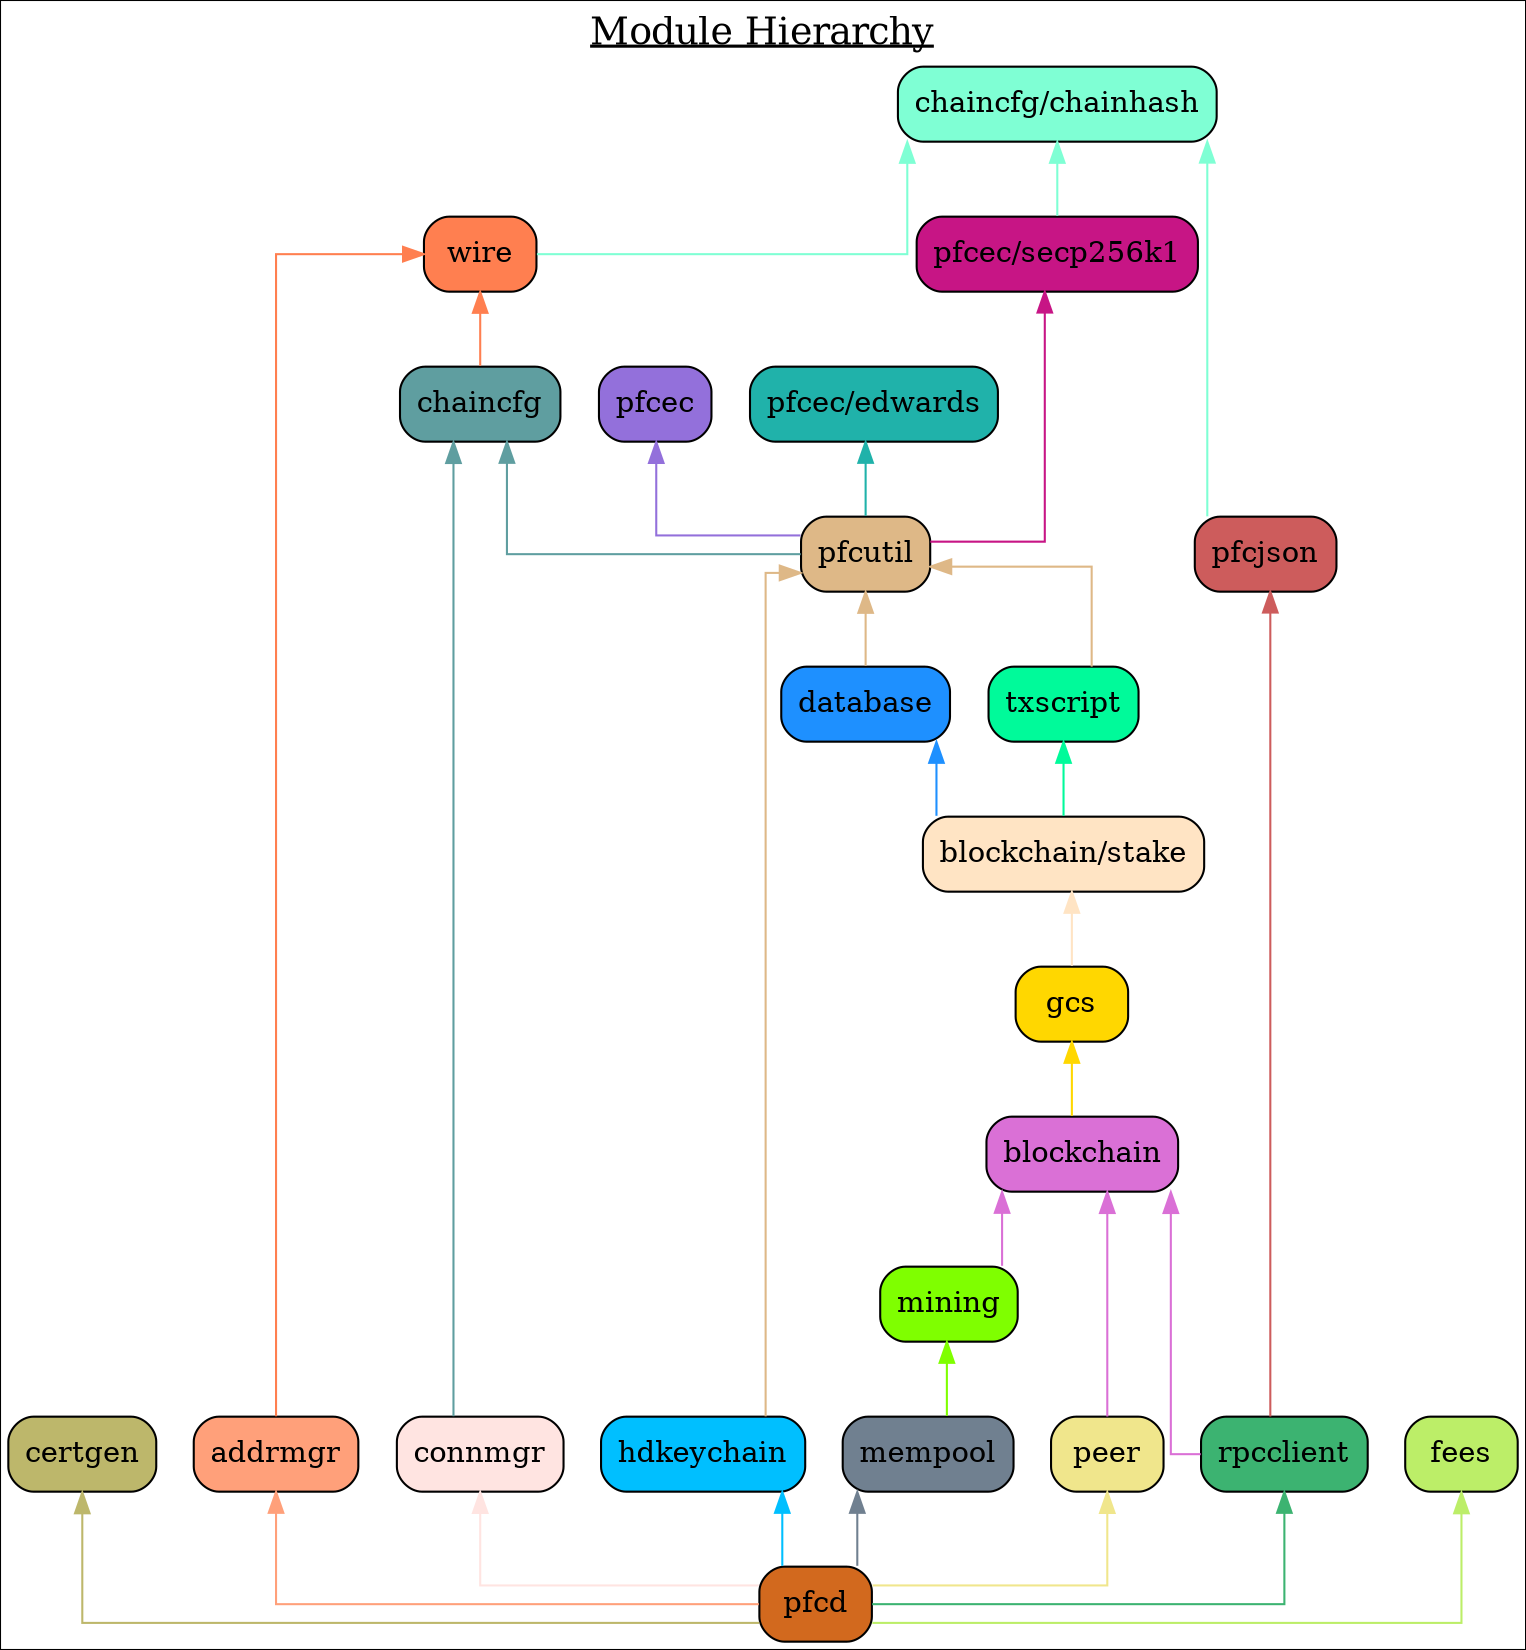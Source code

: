 digraph {
	graph [splines=ortho colorscheme=svg label=<<u>Module Hierarchy</u>> labelloc=t fontsize=18.0]
	node [shape=box style="filled, rounded"]

	certgen [label="certgen" fillcolor=darkkhaki]
	chainhash [label="chaincfg/chainhash" fillcolor=aquamarine]
	pfcjson [label="pfcjson" fillcolor=indianred]
	wire [label="wire" fillcolor=coral]
	addrmgr [label="addrmgr" fillcolor=lightsalmon]
	chaincfg [label="chaincfg" fillcolor=cadetblue]
	connmgr [label="connmgr" fillcolor=mistyrose]
	pfcec [label="pfcec" fillcolor=mediumpurple]
	edwards [label="pfcec/edwards" fillcolor=lightseagreen]
	secp256k1 [label="pfcec/secp256k1" fillcolor=mediumvioletred]
	pfcutil [label="pfcutil" fillcolor=burlywood]
	database [label="database" fillcolor=dodgerblue]
	hdkeychain [label="hdkeychain" fillcolor=deepskyblue]
	txscript [label="txscript" fillcolor=mediumspringgreen]
	stake [label="blockchain/stake" fillcolor=bisque]
	gcs [label="gcs" fillcolor=gold]
	blockchain [label="blockchain" fillcolor=orchid]
	mempool [label="mempool" fillcolor=slategray]
	mining [label="mining" fillcolor=chartreuse]
	peer [label="peer" fillcolor=khaki]
	rpcclient [label="rpcclient" fillcolor=mediumseagreen]
	fees [label="fees" fillcolor=darkolivegreen2]
	pfcd [label="pfcd" fillcolor=chocolate]

	{rank=same connmgr addrmgr hdkeychain peer rpcclient mempool}

	certgen
	chainhash -> pfcjson [dir=back color=aquamarine]
	chainhash -> wire [dir=back color=aquamarine]
	wire -> addrmgr [dir=back color=coral]
	wire -> chaincfg [dir=back color=coral]
	chaincfg -> connmgr [dir=back color=cadetblue]
	chainhash -> secp256k1 [dir=back color=aquamarine]
	chaincfg -> pfcutil [dir=back color=cadetblue]
	pfcec -> pfcutil [dir=back color=mediumpurple]
	edwards ->  pfcutil [dir=back color=lightseagreen]
	secp256k1 ->  pfcutil [dir=back color=mediumvioletred]
	pfcutil -> database [dir=back color=burlywood]
	pfcutil -> hdkeychain [dir=back color=burlywood]
	pfcutil -> txscript [dir=back color=burlywood]
	database ->  stake [dir=back color=dodgerblue]
	txscript -> stake [dir=back color=mediumspringgreen]
	stake -> gcs [dir=back color=bisque]
	gcs -> blockchain [dir=back color=gold]
	blockchain -> mining [dir=back color=orchid]
	mining -> mempool [dir=back color=chartreuse]
	blockchain -> peer [dir=back color=orchid]
	blockchain -> rpcclient [dir=back color=orchid]
	pfcjson -> rpcclient [dir=back color=indianred]

	fees -> pfcd [dir=back color=darkolivegreen2]
	mempool -> pfcd [dir=back color=slategray]
	certgen -> pfcd [dir=back color=darkkhaki]
	addrmgr -> pfcd [dir=back color=lightsalmon]
	hdkeychain -> pfcd [dir=back color=deepskyblue]
	connmgr -> pfcd [dir=back color=mistyrose]
	rpcclient -> pfcd [dir=back color=mediumseagreen]
	peer -> pfcd [dir=back color=khaki]
}
